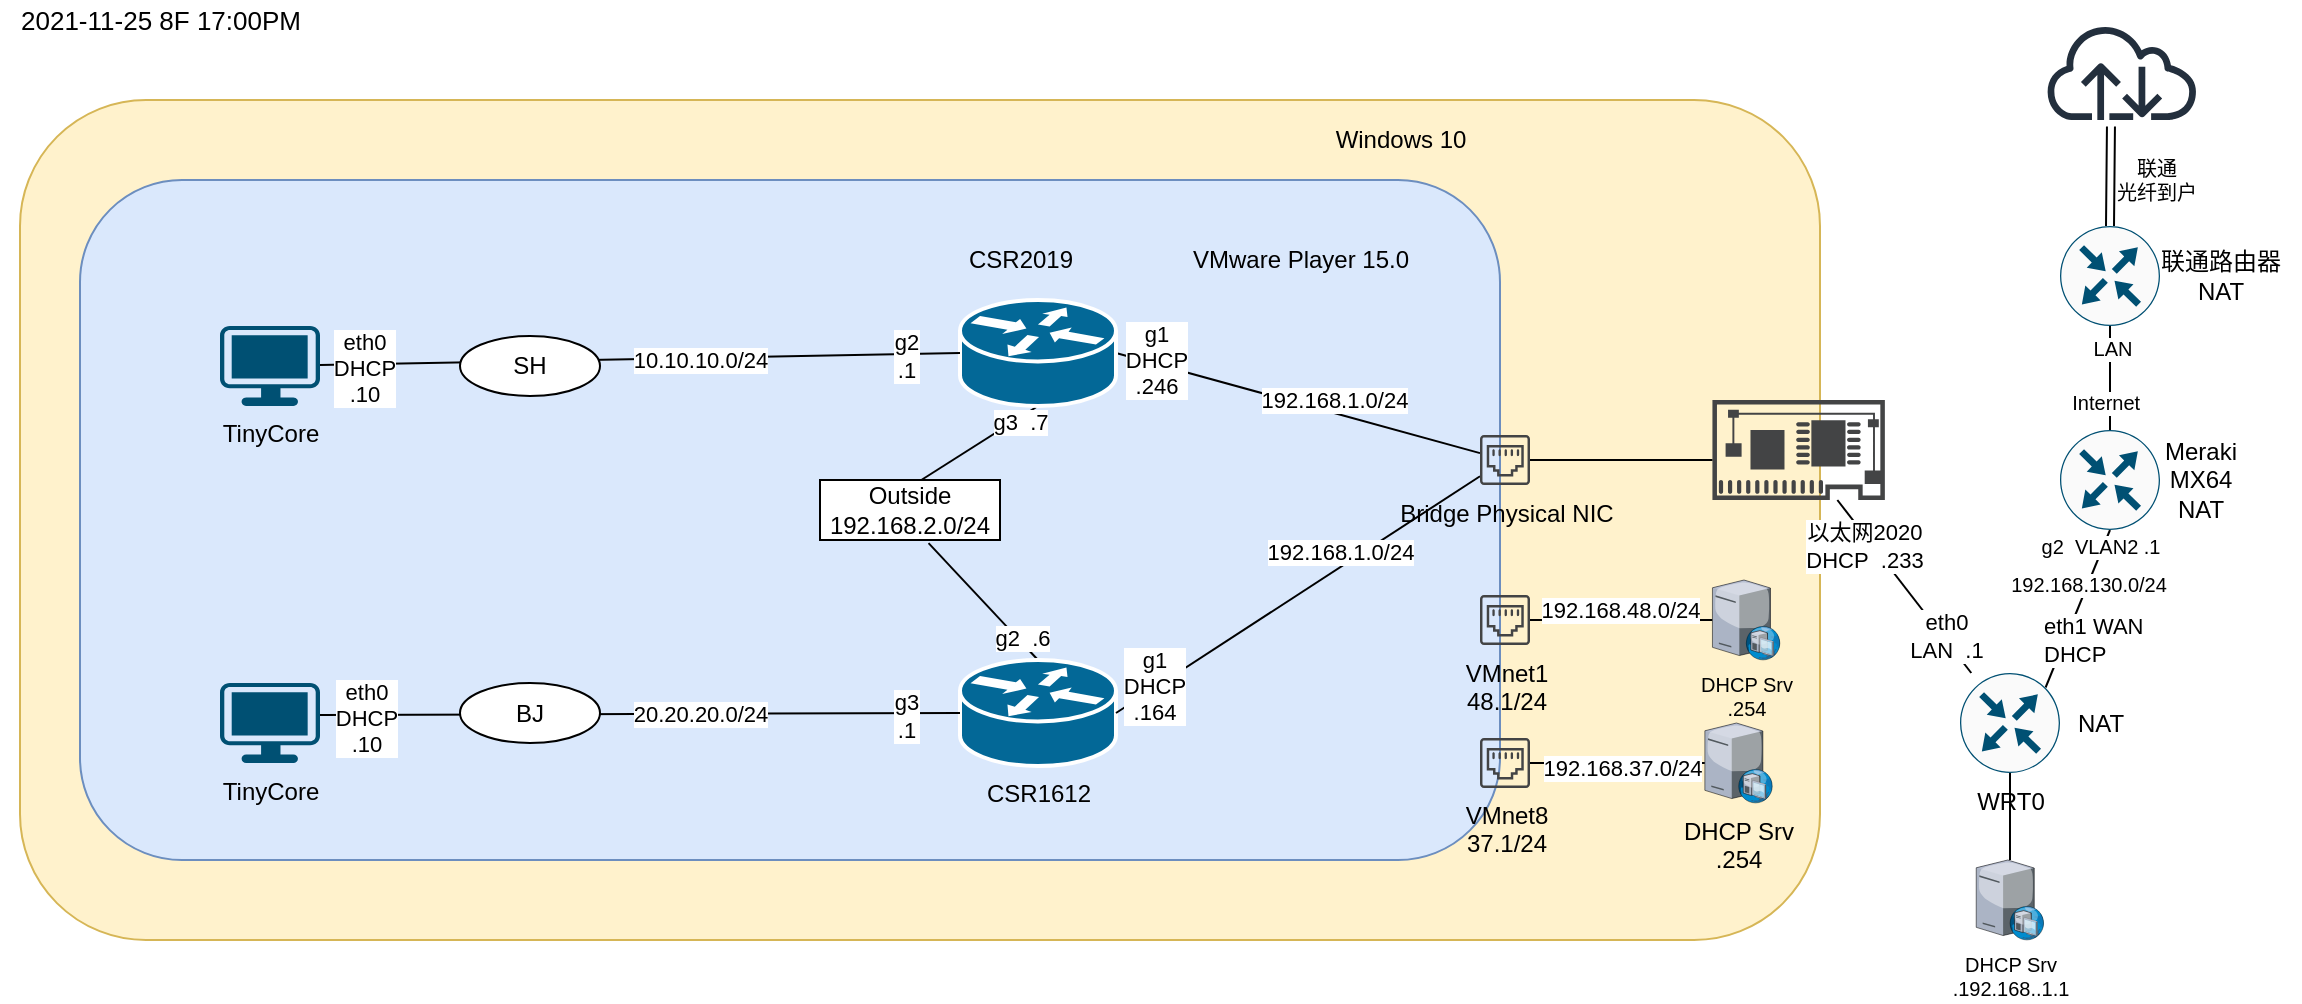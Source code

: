 <mxfile version="15.8.6" type="github">
  <diagram id="9yIABQzzSW3EPo3nlpqk" name="第 1 页">
    <mxGraphModel dx="1038" dy="556" grid="1" gridSize="10" guides="1" tooltips="1" connect="1" arrows="1" fold="1" page="1" pageScale="1" pageWidth="1169" pageHeight="827" math="0" shadow="0">
      <root>
        <mxCell id="0" />
        <mxCell id="1" parent="0" />
        <mxCell id="Ok2JGVrmFW1sOmzhVr70-58" value="" style="rounded=1;whiteSpace=wrap;html=1;fillColor=#fff2cc;strokeColor=#d6b656;" parent="1" vertex="1">
          <mxGeometry x="20" y="60" width="900" height="420" as="geometry" />
        </mxCell>
        <mxCell id="Ok2JGVrmFW1sOmzhVr70-55" value="" style="rounded=1;whiteSpace=wrap;html=1;fillColor=#dae8fc;strokeColor=#6c8ebf;" parent="1" vertex="1">
          <mxGeometry x="50" y="100" width="710" height="340" as="geometry" />
        </mxCell>
        <mxCell id="Ok2JGVrmFW1sOmzhVr70-4" style="edgeStyle=none;rounded=0;orthogonalLoop=1;jettySize=auto;html=1;exitX=1;exitY=0.5;exitDx=0;exitDy=0;exitPerimeter=0;endArrow=none;endFill=0;" parent="1" source="Ok2JGVrmFW1sOmzhVr70-1" target="Ok2JGVrmFW1sOmzhVr70-63" edge="1">
          <mxGeometry relative="1" as="geometry">
            <mxPoint x="740" y="265" as="targetPoint" />
          </mxGeometry>
        </mxCell>
        <mxCell id="Ok2JGVrmFW1sOmzhVr70-6" value="g1&lt;br&gt;DHCP&lt;br&gt;.246" style="edgeLabel;html=1;align=center;verticalAlign=middle;resizable=0;points=[];" parent="Ok2JGVrmFW1sOmzhVr70-4" vertex="1" connectable="0">
          <mxGeometry x="-0.789" y="2" relative="1" as="geometry">
            <mxPoint as="offset" />
          </mxGeometry>
        </mxCell>
        <mxCell id="Ok2JGVrmFW1sOmzhVr70-7" value="192.168.1.0/24" style="edgeLabel;html=1;align=center;verticalAlign=middle;resizable=0;points=[];" parent="Ok2JGVrmFW1sOmzhVr70-4" vertex="1" connectable="0">
          <mxGeometry x="0.74" relative="1" as="geometry">
            <mxPoint x="-49" y="-20" as="offset" />
          </mxGeometry>
        </mxCell>
        <mxCell id="Ok2JGVrmFW1sOmzhVr70-12" style="rounded=0;orthogonalLoop=1;jettySize=auto;html=1;exitX=0.5;exitY=1;exitDx=0;exitDy=0;exitPerimeter=0;entryX=0.563;entryY=0;entryDx=0;entryDy=0;entryPerimeter=0;endArrow=none;endFill=0;" parent="1" source="Ok2JGVrmFW1sOmzhVr70-1" target="Ok2JGVrmFW1sOmzhVr70-11" edge="1">
          <mxGeometry relative="1" as="geometry" />
        </mxCell>
        <mxCell id="Ok2JGVrmFW1sOmzhVr70-16" value="g3&amp;nbsp; .7" style="edgeLabel;html=1;align=center;verticalAlign=middle;resizable=0;points=[];" parent="Ok2JGVrmFW1sOmzhVr70-12" vertex="1" connectable="0">
          <mxGeometry x="-0.671" y="-1" relative="1" as="geometry">
            <mxPoint x="1" y="2" as="offset" />
          </mxGeometry>
        </mxCell>
        <mxCell id="Ok2JGVrmFW1sOmzhVr70-1" value="" style="shape=mxgraph.cisco.routers.router;sketch=0;html=1;pointerEvents=1;dashed=0;fillColor=#036897;strokeColor=#ffffff;strokeWidth=2;verticalLabelPosition=bottom;verticalAlign=top;align=center;outlineConnect=0;" parent="1" vertex="1">
          <mxGeometry x="490" y="160" width="78" height="53" as="geometry" />
        </mxCell>
        <mxCell id="Ok2JGVrmFW1sOmzhVr70-13" style="edgeStyle=none;rounded=0;orthogonalLoop=1;jettySize=auto;html=1;exitX=0.5;exitY=0;exitDx=0;exitDy=0;exitPerimeter=0;entryX=0.603;entryY=1.053;entryDx=0;entryDy=0;entryPerimeter=0;endArrow=none;endFill=0;" parent="1" source="Ok2JGVrmFW1sOmzhVr70-2" target="Ok2JGVrmFW1sOmzhVr70-11" edge="1">
          <mxGeometry relative="1" as="geometry" />
        </mxCell>
        <mxCell id="Ok2JGVrmFW1sOmzhVr70-15" value="g2&amp;nbsp; .6" style="edgeLabel;html=1;align=center;verticalAlign=middle;resizable=0;points=[];" parent="Ok2JGVrmFW1sOmzhVr70-13" vertex="1" connectable="0">
          <mxGeometry x="-0.58" y="1" relative="1" as="geometry">
            <mxPoint x="4" as="offset" />
          </mxGeometry>
        </mxCell>
        <mxCell id="Ok2JGVrmFW1sOmzhVr70-2" value="CSR1612" style="shape=mxgraph.cisco.routers.router;sketch=0;html=1;pointerEvents=1;dashed=0;fillColor=#036897;strokeColor=#ffffff;strokeWidth=2;verticalLabelPosition=bottom;verticalAlign=top;align=center;outlineConnect=0;" parent="1" vertex="1">
          <mxGeometry x="490" y="340" width="78" height="53" as="geometry" />
        </mxCell>
        <mxCell id="Ok2JGVrmFW1sOmzhVr70-8" style="edgeStyle=none;rounded=0;orthogonalLoop=1;jettySize=auto;html=1;exitX=1;exitY=0.5;exitDx=0;exitDy=0;exitPerimeter=0;endArrow=none;endFill=0;" parent="1" source="Ok2JGVrmFW1sOmzhVr70-2" target="Ok2JGVrmFW1sOmzhVr70-63" edge="1">
          <mxGeometry relative="1" as="geometry">
            <mxPoint x="578" y="196.5" as="sourcePoint" />
            <mxPoint x="740" y="288.037" as="targetPoint" />
          </mxGeometry>
        </mxCell>
        <mxCell id="Ok2JGVrmFW1sOmzhVr70-9" value="g1&lt;br&gt;DHCP&lt;br&gt;.164" style="edgeLabel;html=1;align=center;verticalAlign=middle;resizable=0;points=[];" parent="Ok2JGVrmFW1sOmzhVr70-8" vertex="1" connectable="0">
          <mxGeometry x="-0.789" y="2" relative="1" as="geometry">
            <mxPoint x="1" as="offset" />
          </mxGeometry>
        </mxCell>
        <mxCell id="Ok2JGVrmFW1sOmzhVr70-10" value="192.168.1.0/24" style="edgeLabel;html=1;align=center;verticalAlign=middle;resizable=0;points=[];" parent="Ok2JGVrmFW1sOmzhVr70-8" vertex="1" connectable="0">
          <mxGeometry x="0.74" relative="1" as="geometry">
            <mxPoint x="-47" y="22" as="offset" />
          </mxGeometry>
        </mxCell>
        <mxCell id="Ok2JGVrmFW1sOmzhVr70-11" value="Outside&lt;br&gt;192.168.2.0/24" style="rounded=0;whiteSpace=wrap;html=1;" parent="1" vertex="1">
          <mxGeometry x="420" y="250" width="90" height="30" as="geometry" />
        </mxCell>
        <mxCell id="Ok2JGVrmFW1sOmzhVr70-18" style="edgeStyle=none;rounded=0;orthogonalLoop=1;jettySize=auto;html=1;entryX=0;entryY=0.5;entryDx=0;entryDy=0;entryPerimeter=0;endArrow=none;endFill=0;" parent="1" source="Ok2JGVrmFW1sOmzhVr70-17" target="Ok2JGVrmFW1sOmzhVr70-1" edge="1">
          <mxGeometry relative="1" as="geometry" />
        </mxCell>
        <mxCell id="Ok2JGVrmFW1sOmzhVr70-19" value="g2&lt;br&gt;.1" style="edgeLabel;html=1;align=center;verticalAlign=middle;resizable=0;points=[];" parent="Ok2JGVrmFW1sOmzhVr70-18" vertex="1" connectable="0">
          <mxGeometry x="0.828" y="-1" relative="1" as="geometry">
            <mxPoint as="offset" />
          </mxGeometry>
        </mxCell>
        <mxCell id="Ok2JGVrmFW1sOmzhVr70-20" value="10.10.10.0/24" style="edgeLabel;html=1;align=center;verticalAlign=middle;resizable=0;points=[];" parent="Ok2JGVrmFW1sOmzhVr70-18" vertex="1" connectable="0">
          <mxGeometry x="-0.112" relative="1" as="geometry">
            <mxPoint x="48" as="offset" />
          </mxGeometry>
        </mxCell>
        <mxCell id="Ok2JGVrmFW1sOmzhVr70-25" value="eth0&lt;br&gt;DHCP&lt;br&gt;.10" style="edgeLabel;html=1;align=center;verticalAlign=middle;resizable=0;points=[];" parent="Ok2JGVrmFW1sOmzhVr70-18" vertex="1" connectable="0">
          <mxGeometry x="-0.926" y="-1" relative="1" as="geometry">
            <mxPoint x="10" as="offset" />
          </mxGeometry>
        </mxCell>
        <mxCell id="Ok2JGVrmFW1sOmzhVr70-17" value="TinyCore" style="points=[[0.03,0.03,0],[0.5,0,0],[0.97,0.03,0],[1,0.4,0],[0.97,0.745,0],[0.5,1,0],[0.03,0.745,0],[0,0.4,0]];verticalLabelPosition=bottom;sketch=0;html=1;verticalAlign=top;aspect=fixed;align=center;pointerEvents=1;shape=mxgraph.cisco19.workstation;fillColor=#005073;strokeColor=none;" parent="1" vertex="1">
          <mxGeometry x="120" y="173" width="50" height="40" as="geometry" />
        </mxCell>
        <mxCell id="Ok2JGVrmFW1sOmzhVr70-21" value="SH" style="ellipse;whiteSpace=wrap;html=1;" parent="1" vertex="1">
          <mxGeometry x="240" y="178" width="70" height="30" as="geometry" />
        </mxCell>
        <mxCell id="Ok2JGVrmFW1sOmzhVr70-29" value="TinyCore" style="points=[[0.03,0.03,0],[0.5,0,0],[0.97,0.03,0],[1,0.4,0],[0.97,0.745,0],[0.5,1,0],[0.03,0.745,0],[0,0.4,0]];verticalLabelPosition=bottom;sketch=0;html=1;verticalAlign=top;aspect=fixed;align=center;pointerEvents=1;shape=mxgraph.cisco19.workstation;fillColor=#005073;strokeColor=none;" parent="1" vertex="1">
          <mxGeometry x="120" y="351.5" width="50" height="40" as="geometry" />
        </mxCell>
        <mxCell id="Ok2JGVrmFW1sOmzhVr70-31" style="edgeStyle=none;rounded=0;orthogonalLoop=1;jettySize=auto;html=1;entryX=0;entryY=0.5;entryDx=0;entryDy=0;entryPerimeter=0;endArrow=none;endFill=0;exitX=1;exitY=0.4;exitDx=0;exitDy=0;exitPerimeter=0;" parent="1" source="Ok2JGVrmFW1sOmzhVr70-29" target="Ok2JGVrmFW1sOmzhVr70-2" edge="1">
          <mxGeometry relative="1" as="geometry">
            <mxPoint x="153.52" y="369.519" as="sourcePoint" />
            <mxPoint x="473.52" y="363.49" as="targetPoint" />
          </mxGeometry>
        </mxCell>
        <mxCell id="Ok2JGVrmFW1sOmzhVr70-32" value="g3&lt;br&gt;.1" style="edgeLabel;html=1;align=center;verticalAlign=middle;resizable=0;points=[];" parent="Ok2JGVrmFW1sOmzhVr70-31" vertex="1" connectable="0">
          <mxGeometry x="0.828" y="-1" relative="1" as="geometry">
            <mxPoint as="offset" />
          </mxGeometry>
        </mxCell>
        <mxCell id="Ok2JGVrmFW1sOmzhVr70-33" value="20.20.20.0/24" style="edgeLabel;html=1;align=center;verticalAlign=middle;resizable=0;points=[];" parent="Ok2JGVrmFW1sOmzhVr70-31" vertex="1" connectable="0">
          <mxGeometry x="-0.112" relative="1" as="geometry">
            <mxPoint x="48" as="offset" />
          </mxGeometry>
        </mxCell>
        <mxCell id="Ok2JGVrmFW1sOmzhVr70-34" value="eth0&lt;br&gt;DHCP&lt;br&gt;.10" style="edgeLabel;html=1;align=center;verticalAlign=middle;resizable=0;points=[];" parent="Ok2JGVrmFW1sOmzhVr70-31" vertex="1" connectable="0">
          <mxGeometry x="-0.926" y="-1" relative="1" as="geometry">
            <mxPoint x="11" as="offset" />
          </mxGeometry>
        </mxCell>
        <mxCell id="Ok2JGVrmFW1sOmzhVr70-30" value="BJ" style="ellipse;whiteSpace=wrap;html=1;" parent="1" vertex="1">
          <mxGeometry x="240" y="351.5" width="70" height="30" as="geometry" />
        </mxCell>
        <mxCell id="Ok2JGVrmFW1sOmzhVr70-37" value="CSR2019" style="text;html=1;resizable=0;autosize=1;align=center;verticalAlign=middle;points=[];fillColor=none;strokeColor=none;rounded=0;" parent="1" vertex="1">
          <mxGeometry x="485" y="130" width="70" height="20" as="geometry" />
        </mxCell>
        <mxCell id="Ok2JGVrmFW1sOmzhVr70-38" value="" style="sketch=0;pointerEvents=1;shadow=0;dashed=0;html=1;strokeColor=none;fillColor=#434445;aspect=fixed;labelPosition=center;verticalLabelPosition=bottom;verticalAlign=top;align=center;outlineConnect=0;shape=mxgraph.vvd.physical_network_adapter;" parent="1" vertex="1">
          <mxGeometry x="866.22" y="210" width="86.21" height="50" as="geometry" />
        </mxCell>
        <mxCell id="Ok2JGVrmFW1sOmzhVr70-48" style="edgeStyle=none;rounded=0;orthogonalLoop=1;jettySize=auto;html=1;exitX=0.5;exitY=1;exitDx=0;exitDy=0;exitPerimeter=0;entryX=0.856;entryY=0.145;entryDx=0;entryDy=0;entryPerimeter=0;endArrow=none;endFill=0;" parent="1" source="Ok2JGVrmFW1sOmzhVr70-41" target="Ok2JGVrmFW1sOmzhVr70-47" edge="1">
          <mxGeometry relative="1" as="geometry" />
        </mxCell>
        <mxCell id="Ok2JGVrmFW1sOmzhVr70-50" value="&lt;div&gt;eth1 WAN&lt;/div&gt;DHCP" style="edgeLabel;html=1;align=left;verticalAlign=middle;resizable=0;points=[];" parent="Ok2JGVrmFW1sOmzhVr70-48" vertex="1" connectable="0">
          <mxGeometry x="0.783" y="-1" relative="1" as="geometry">
            <mxPoint x="-5" y="-15" as="offset" />
          </mxGeometry>
        </mxCell>
        <mxCell id="Ok2JGVrmFW1sOmzhVr70-83" value="g2&amp;nbsp; VLAN2 .1" style="edgeLabel;html=1;align=center;verticalAlign=middle;resizable=0;points=[];fontSize=10;" parent="Ok2JGVrmFW1sOmzhVr70-48" vertex="1" connectable="0">
          <mxGeometry x="-0.788" y="-2" relative="1" as="geometry">
            <mxPoint as="offset" />
          </mxGeometry>
        </mxCell>
        <mxCell id="Ok2JGVrmFW1sOmzhVr70-84" value="192.168.130.0/24" style="edgeLabel;html=1;align=center;verticalAlign=middle;resizable=0;points=[];fontSize=10;" parent="Ok2JGVrmFW1sOmzhVr70-48" vertex="1" connectable="0">
          <mxGeometry x="-0.333" relative="1" as="geometry">
            <mxPoint as="offset" />
          </mxGeometry>
        </mxCell>
        <mxCell id="Ok2JGVrmFW1sOmzhVr70-41" value="" style="sketch=0;points=[[0.5,0,0],[1,0.5,0],[0.5,1,0],[0,0.5,0],[0.145,0.145,0],[0.856,0.145,0],[0.855,0.856,0],[0.145,0.855,0]];verticalLabelPosition=bottom;html=1;verticalAlign=top;aspect=fixed;align=center;pointerEvents=1;shape=mxgraph.cisco19.rect;prIcon=router;fillColor=#FAFAFA;strokeColor=#005073;" parent="1" vertex="1">
          <mxGeometry x="1040" y="225" width="50" height="50" as="geometry" />
        </mxCell>
        <mxCell id="Ok2JGVrmFW1sOmzhVr70-44" style="edgeStyle=none;shape=link;rounded=0;orthogonalLoop=1;jettySize=auto;html=1;exitX=0.5;exitY=0;exitDx=0;exitDy=0;exitPerimeter=0;entryX=0.427;entryY=1.067;entryDx=0;entryDy=0;entryPerimeter=0;endArrow=none;endFill=0;" parent="1" source="Ok2JGVrmFW1sOmzhVr70-42" target="Ok2JGVrmFW1sOmzhVr70-43" edge="1">
          <mxGeometry relative="1" as="geometry" />
        </mxCell>
        <mxCell id="Ok2JGVrmFW1sOmzhVr70-46" style="edgeStyle=none;rounded=0;orthogonalLoop=1;jettySize=auto;html=1;exitX=0.5;exitY=1;exitDx=0;exitDy=0;exitPerimeter=0;entryX=0.5;entryY=0;entryDx=0;entryDy=0;entryPerimeter=0;endArrow=none;endFill=0;" parent="1" source="Ok2JGVrmFW1sOmzhVr70-42" target="Ok2JGVrmFW1sOmzhVr70-41" edge="1">
          <mxGeometry relative="1" as="geometry" />
        </mxCell>
        <mxCell id="Ok2JGVrmFW1sOmzhVr70-78" value="Internet&amp;nbsp;" style="edgeLabel;html=1;align=center;verticalAlign=middle;resizable=0;points=[];fontSize=10;" parent="Ok2JGVrmFW1sOmzhVr70-46" vertex="1" connectable="0">
          <mxGeometry x="0.462" y="-1" relative="1" as="geometry">
            <mxPoint as="offset" />
          </mxGeometry>
        </mxCell>
        <mxCell id="Ok2JGVrmFW1sOmzhVr70-80" value="LAN" style="edgeLabel;html=1;align=center;verticalAlign=middle;resizable=0;points=[];fontSize=10;" parent="Ok2JGVrmFW1sOmzhVr70-46" vertex="1" connectable="0">
          <mxGeometry x="-0.585" y="1" relative="1" as="geometry">
            <mxPoint as="offset" />
          </mxGeometry>
        </mxCell>
        <mxCell id="Ok2JGVrmFW1sOmzhVr70-42" value="" style="sketch=0;points=[[0.5,0,0],[1,0.5,0],[0.5,1,0],[0,0.5,0],[0.145,0.145,0],[0.856,0.145,0],[0.855,0.856,0],[0.145,0.855,0]];verticalLabelPosition=bottom;html=1;verticalAlign=top;aspect=fixed;align=center;pointerEvents=1;shape=mxgraph.cisco19.rect;prIcon=router;fillColor=#FAFAFA;strokeColor=#005073;" parent="1" vertex="1">
          <mxGeometry x="1040" y="123" width="50" height="50" as="geometry" />
        </mxCell>
        <mxCell id="Ok2JGVrmFW1sOmzhVr70-43" value="" style="sketch=0;outlineConnect=0;fontColor=#232F3E;gradientColor=none;fillColor=#232F3D;strokeColor=none;dashed=0;verticalLabelPosition=bottom;verticalAlign=top;align=center;html=1;fontSize=12;fontStyle=0;aspect=fixed;pointerEvents=1;shape=mxgraph.aws4.internet;" parent="1" vertex="1">
          <mxGeometry x="1031.89" y="22" width="78" height="48" as="geometry" />
        </mxCell>
        <mxCell id="Ok2JGVrmFW1sOmzhVr70-49" style="edgeStyle=none;rounded=0;orthogonalLoop=1;jettySize=auto;html=1;endArrow=none;endFill=0;" parent="1" source="Ok2JGVrmFW1sOmzhVr70-47" target="Ok2JGVrmFW1sOmzhVr70-38" edge="1">
          <mxGeometry relative="1" as="geometry" />
        </mxCell>
        <mxCell id="Ok2JGVrmFW1sOmzhVr70-51" value="eth0&lt;br&gt;LAN&amp;nbsp; .1" style="edgeLabel;html=1;align=center;verticalAlign=middle;resizable=0;points=[];" parent="Ok2JGVrmFW1sOmzhVr70-49" vertex="1" connectable="0">
          <mxGeometry x="-0.632" y="1" relative="1" as="geometry">
            <mxPoint y="-4" as="offset" />
          </mxGeometry>
        </mxCell>
        <mxCell id="Ok2JGVrmFW1sOmzhVr70-60" value="以太网2020&lt;br&gt;DHCP&amp;nbsp; .233" style="edgeLabel;html=1;align=center;verticalAlign=middle;resizable=0;points=[];" parent="Ok2JGVrmFW1sOmzhVr70-49" vertex="1" connectable="0">
          <mxGeometry x="0.683" relative="1" as="geometry">
            <mxPoint x="2" y="9" as="offset" />
          </mxGeometry>
        </mxCell>
        <mxCell id="Ok2JGVrmFW1sOmzhVr70-76" style="edgeStyle=none;rounded=0;orthogonalLoop=1;jettySize=auto;html=1;fontSize=10;endArrow=none;endFill=0;" parent="1" source="Ok2JGVrmFW1sOmzhVr70-47" target="Ok2JGVrmFW1sOmzhVr70-75" edge="1">
          <mxGeometry relative="1" as="geometry" />
        </mxCell>
        <mxCell id="Ok2JGVrmFW1sOmzhVr70-47" value="WRT0" style="sketch=0;points=[[0.5,0,0],[1,0.5,0],[0.5,1,0],[0,0.5,0],[0.145,0.145,0],[0.856,0.145,0],[0.855,0.856,0],[0.145,0.855,0]];verticalLabelPosition=bottom;html=1;verticalAlign=top;aspect=fixed;align=center;pointerEvents=1;shape=mxgraph.cisco19.rect;prIcon=router;fillColor=#FAFAFA;strokeColor=#005073;" parent="1" vertex="1">
          <mxGeometry x="990" y="346.5" width="50" height="50" as="geometry" />
        </mxCell>
        <mxCell id="Ok2JGVrmFW1sOmzhVr70-52" value="NAT" style="text;html=1;resizable=0;autosize=1;align=center;verticalAlign=middle;points=[];fillColor=none;strokeColor=none;rounded=0;" parent="1" vertex="1">
          <mxGeometry x="1040.0" y="361.5" width="40" height="20" as="geometry" />
        </mxCell>
        <mxCell id="Ok2JGVrmFW1sOmzhVr70-53" value="Meraki &lt;br&gt;MX64&lt;br&gt;NAT" style="text;html=1;resizable=0;autosize=1;align=center;verticalAlign=middle;points=[];fillColor=none;strokeColor=none;rounded=0;" parent="1" vertex="1">
          <mxGeometry x="1085" y="225" width="50" height="50" as="geometry" />
        </mxCell>
        <mxCell id="Ok2JGVrmFW1sOmzhVr70-54" value="联通路由器&lt;br&gt;NAT" style="text;html=1;resizable=0;autosize=1;align=center;verticalAlign=middle;points=[];fillColor=none;strokeColor=none;rounded=0;" parent="1" vertex="1">
          <mxGeometry x="1080" y="133" width="80" height="30" as="geometry" />
        </mxCell>
        <mxCell id="Ok2JGVrmFW1sOmzhVr70-56" value="VMware Player 15.0" style="text;html=1;resizable=0;autosize=1;align=center;verticalAlign=middle;points=[];fillColor=none;strokeColor=none;rounded=0;" parent="1" vertex="1">
          <mxGeometry x="600" y="130" width="120" height="20" as="geometry" />
        </mxCell>
        <mxCell id="Ok2JGVrmFW1sOmzhVr70-59" value="Windows 10" style="text;html=1;resizable=0;autosize=1;align=center;verticalAlign=middle;points=[];fillColor=none;strokeColor=none;rounded=0;" parent="1" vertex="1">
          <mxGeometry x="670" y="70" width="80" height="20" as="geometry" />
        </mxCell>
        <mxCell id="Ok2JGVrmFW1sOmzhVr70-72" style="edgeStyle=none;rounded=0;orthogonalLoop=1;jettySize=auto;html=1;endArrow=none;endFill=0;" parent="1" source="Ok2JGVrmFW1sOmzhVr70-61" target="Ok2JGVrmFW1sOmzhVr70-71" edge="1">
          <mxGeometry relative="1" as="geometry" />
        </mxCell>
        <mxCell id="Ok2JGVrmFW1sOmzhVr70-61" value="VMnet1&lt;br&gt;48.1/24" style="sketch=0;pointerEvents=1;shadow=0;dashed=0;html=1;strokeColor=none;fillColor=#434445;aspect=fixed;labelPosition=center;verticalLabelPosition=bottom;verticalAlign=top;align=center;outlineConnect=0;shape=mxgraph.vvd.ethernet_port;" parent="1" vertex="1">
          <mxGeometry x="750" y="307.5" width="25" height="25" as="geometry" />
        </mxCell>
        <mxCell id="Ok2JGVrmFW1sOmzhVr70-66" style="edgeStyle=none;rounded=0;orthogonalLoop=1;jettySize=auto;html=1;endArrow=none;endFill=0;" parent="1" source="Ok2JGVrmFW1sOmzhVr70-62" target="Ok2JGVrmFW1sOmzhVr70-65" edge="1">
          <mxGeometry relative="1" as="geometry" />
        </mxCell>
        <mxCell id="Ok2JGVrmFW1sOmzhVr70-67" value="192.168.37.0/24" style="edgeLabel;html=1;align=center;verticalAlign=middle;resizable=0;points=[];" parent="Ok2JGVrmFW1sOmzhVr70-66" vertex="1" connectable="0">
          <mxGeometry x="0.338" relative="1" as="geometry">
            <mxPoint x="-13" y="2" as="offset" />
          </mxGeometry>
        </mxCell>
        <mxCell id="Ok2JGVrmFW1sOmzhVr70-62" value="VMnet8&lt;br&gt;37.1/24" style="sketch=0;pointerEvents=1;shadow=0;dashed=0;html=1;strokeColor=none;fillColor=#434445;aspect=fixed;labelPosition=center;verticalLabelPosition=bottom;verticalAlign=top;align=center;outlineConnect=0;shape=mxgraph.vvd.ethernet_port;" parent="1" vertex="1">
          <mxGeometry x="750" y="379" width="25" height="25" as="geometry" />
        </mxCell>
        <mxCell id="Ok2JGVrmFW1sOmzhVr70-64" style="edgeStyle=none;rounded=0;orthogonalLoop=1;jettySize=auto;html=1;endArrow=none;endFill=0;" parent="1" source="Ok2JGVrmFW1sOmzhVr70-63" edge="1">
          <mxGeometry relative="1" as="geometry">
            <mxPoint x="866.22" y="240" as="targetPoint" />
          </mxGeometry>
        </mxCell>
        <mxCell id="Ok2JGVrmFW1sOmzhVr70-63" value="Bridge Physical NIC" style="sketch=0;pointerEvents=1;shadow=0;dashed=0;html=1;strokeColor=none;fillColor=#434445;aspect=fixed;labelPosition=center;verticalLabelPosition=bottom;verticalAlign=top;align=center;outlineConnect=0;shape=mxgraph.vvd.ethernet_port;" parent="1" vertex="1">
          <mxGeometry x="750" y="227.5" width="25" height="25" as="geometry" />
        </mxCell>
        <mxCell id="Ok2JGVrmFW1sOmzhVr70-65" value="DHCP Srv&lt;br&gt;.254" style="verticalLabelPosition=bottom;sketch=0;aspect=fixed;html=1;verticalAlign=top;strokeColor=none;align=center;outlineConnect=0;shape=mxgraph.citrix.dhcp_server;" parent="1" vertex="1">
          <mxGeometry x="862.43" y="371.5" width="33.78" height="40" as="geometry" />
        </mxCell>
        <mxCell id="Ok2JGVrmFW1sOmzhVr70-68" value="192.168.48.0/24" style="edgeLabel;html=1;align=center;verticalAlign=middle;resizable=0;points=[];" parent="1" vertex="1" connectable="0">
          <mxGeometry x="820" y="404" as="geometry">
            <mxPoint y="-89" as="offset" />
          </mxGeometry>
        </mxCell>
        <mxCell id="Ok2JGVrmFW1sOmzhVr70-71" value="DHCP Srv&lt;br style=&quot;font-size: 10px;&quot;&gt;.254" style="verticalLabelPosition=bottom;sketch=0;aspect=fixed;html=1;verticalAlign=top;strokeColor=none;align=center;outlineConnect=0;shape=mxgraph.citrix.dhcp_server;fontSize=10;" parent="1" vertex="1">
          <mxGeometry x="866.22" y="300" width="33.78" height="40" as="geometry" />
        </mxCell>
        <mxCell id="Ok2JGVrmFW1sOmzhVr70-75" value="DHCP Srv&lt;br style=&quot;font-size: 10px&quot;&gt;.192.168..1.1" style="verticalLabelPosition=bottom;sketch=0;aspect=fixed;html=1;verticalAlign=top;strokeColor=none;align=center;outlineConnect=0;shape=mxgraph.citrix.dhcp_server;fontSize=10;" parent="1" vertex="1">
          <mxGeometry x="998.11" y="440" width="33.78" height="40" as="geometry" />
        </mxCell>
        <mxCell id="Ok2JGVrmFW1sOmzhVr70-77" value="联通&lt;br&gt;光纤到户" style="text;html=1;resizable=0;autosize=1;align=center;verticalAlign=middle;points=[];fillColor=none;strokeColor=none;rounded=0;fontSize=10;" parent="1" vertex="1">
          <mxGeometry x="1058" y="85" width="60" height="30" as="geometry" />
        </mxCell>
        <mxCell id="Ok2JGVrmFW1sOmzhVr70-85" value="&lt;font style=&quot;font-size: 13px&quot;&gt;2021-11-25 8F 17:00PM&lt;/font&gt;" style="text;html=1;resizable=0;autosize=1;align=center;verticalAlign=middle;points=[];fillColor=none;strokeColor=none;rounded=0;fontSize=10;" parent="1" vertex="1">
          <mxGeometry x="10" y="10" width="160" height="20" as="geometry" />
        </mxCell>
      </root>
    </mxGraphModel>
  </diagram>
</mxfile>
